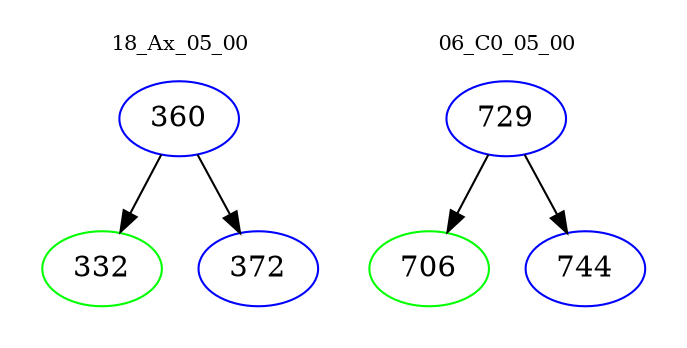digraph{
subgraph cluster_0 {
color = white
label = "18_Ax_05_00";
fontsize=10;
T0_360 [label="360", color="blue"]
T0_360 -> T0_332 [color="black"]
T0_332 [label="332", color="green"]
T0_360 -> T0_372 [color="black"]
T0_372 [label="372", color="blue"]
}
subgraph cluster_1 {
color = white
label = "06_C0_05_00";
fontsize=10;
T1_729 [label="729", color="blue"]
T1_729 -> T1_706 [color="black"]
T1_706 [label="706", color="green"]
T1_729 -> T1_744 [color="black"]
T1_744 [label="744", color="blue"]
}
}

